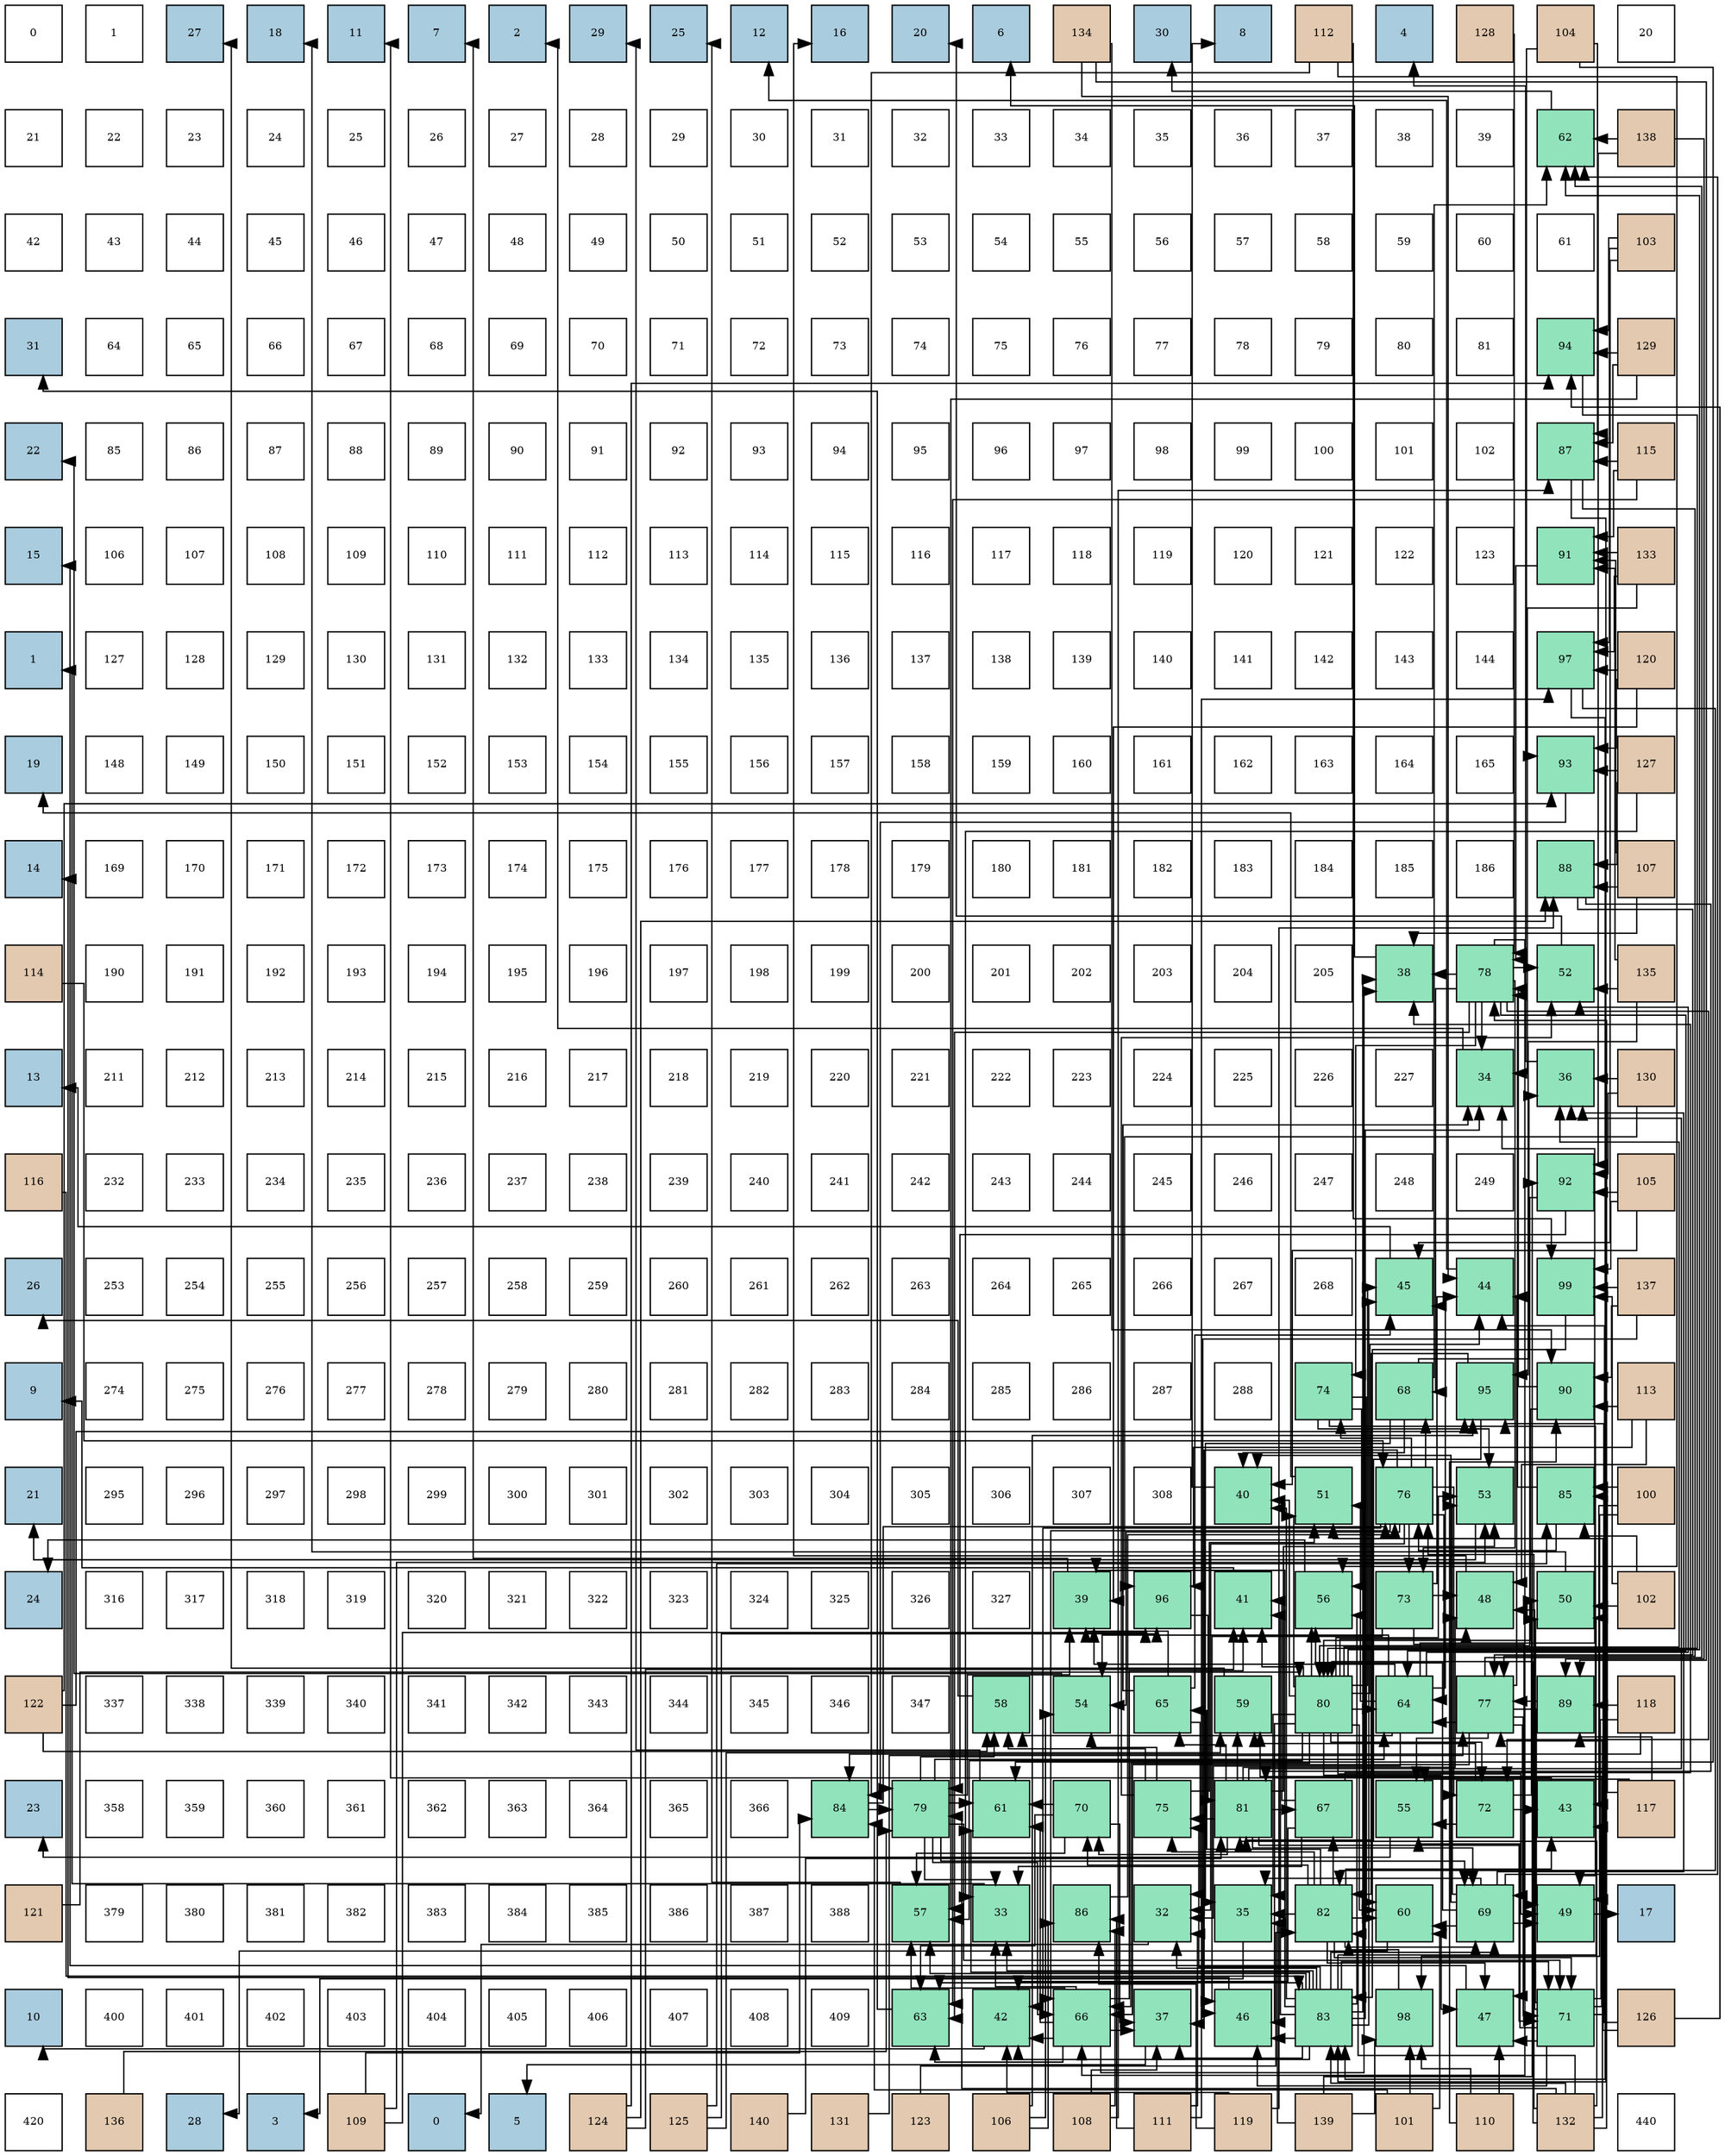 digraph layout{
 rankdir=TB;
 splines=ortho;
 node [style=filled shape=square fixedsize=true width=0.6];
0[label="0", fontsize=8, fillcolor="#ffffff"];
1[label="1", fontsize=8, fillcolor="#ffffff"];
2[label="27", fontsize=8, fillcolor="#a9ccde"];
3[label="18", fontsize=8, fillcolor="#a9ccde"];
4[label="11", fontsize=8, fillcolor="#a9ccde"];
5[label="7", fontsize=8, fillcolor="#a9ccde"];
6[label="2", fontsize=8, fillcolor="#a9ccde"];
7[label="29", fontsize=8, fillcolor="#a9ccde"];
8[label="25", fontsize=8, fillcolor="#a9ccde"];
9[label="12", fontsize=8, fillcolor="#a9ccde"];
10[label="16", fontsize=8, fillcolor="#a9ccde"];
11[label="20", fontsize=8, fillcolor="#a9ccde"];
12[label="6", fontsize=8, fillcolor="#a9ccde"];
13[label="134", fontsize=8, fillcolor="#e3c9af"];
14[label="30", fontsize=8, fillcolor="#a9ccde"];
15[label="8", fontsize=8, fillcolor="#a9ccde"];
16[label="112", fontsize=8, fillcolor="#e3c9af"];
17[label="4", fontsize=8, fillcolor="#a9ccde"];
18[label="128", fontsize=8, fillcolor="#e3c9af"];
19[label="104", fontsize=8, fillcolor="#e3c9af"];
20[label="20", fontsize=8, fillcolor="#ffffff"];
21[label="21", fontsize=8, fillcolor="#ffffff"];
22[label="22", fontsize=8, fillcolor="#ffffff"];
23[label="23", fontsize=8, fillcolor="#ffffff"];
24[label="24", fontsize=8, fillcolor="#ffffff"];
25[label="25", fontsize=8, fillcolor="#ffffff"];
26[label="26", fontsize=8, fillcolor="#ffffff"];
27[label="27", fontsize=8, fillcolor="#ffffff"];
28[label="28", fontsize=8, fillcolor="#ffffff"];
29[label="29", fontsize=8, fillcolor="#ffffff"];
30[label="30", fontsize=8, fillcolor="#ffffff"];
31[label="31", fontsize=8, fillcolor="#ffffff"];
32[label="32", fontsize=8, fillcolor="#ffffff"];
33[label="33", fontsize=8, fillcolor="#ffffff"];
34[label="34", fontsize=8, fillcolor="#ffffff"];
35[label="35", fontsize=8, fillcolor="#ffffff"];
36[label="36", fontsize=8, fillcolor="#ffffff"];
37[label="37", fontsize=8, fillcolor="#ffffff"];
38[label="38", fontsize=8, fillcolor="#ffffff"];
39[label="39", fontsize=8, fillcolor="#ffffff"];
40[label="62", fontsize=8, fillcolor="#91e3bb"];
41[label="138", fontsize=8, fillcolor="#e3c9af"];
42[label="42", fontsize=8, fillcolor="#ffffff"];
43[label="43", fontsize=8, fillcolor="#ffffff"];
44[label="44", fontsize=8, fillcolor="#ffffff"];
45[label="45", fontsize=8, fillcolor="#ffffff"];
46[label="46", fontsize=8, fillcolor="#ffffff"];
47[label="47", fontsize=8, fillcolor="#ffffff"];
48[label="48", fontsize=8, fillcolor="#ffffff"];
49[label="49", fontsize=8, fillcolor="#ffffff"];
50[label="50", fontsize=8, fillcolor="#ffffff"];
51[label="51", fontsize=8, fillcolor="#ffffff"];
52[label="52", fontsize=8, fillcolor="#ffffff"];
53[label="53", fontsize=8, fillcolor="#ffffff"];
54[label="54", fontsize=8, fillcolor="#ffffff"];
55[label="55", fontsize=8, fillcolor="#ffffff"];
56[label="56", fontsize=8, fillcolor="#ffffff"];
57[label="57", fontsize=8, fillcolor="#ffffff"];
58[label="58", fontsize=8, fillcolor="#ffffff"];
59[label="59", fontsize=8, fillcolor="#ffffff"];
60[label="60", fontsize=8, fillcolor="#ffffff"];
61[label="61", fontsize=8, fillcolor="#ffffff"];
62[label="103", fontsize=8, fillcolor="#e3c9af"];
63[label="31", fontsize=8, fillcolor="#a9ccde"];
64[label="64", fontsize=8, fillcolor="#ffffff"];
65[label="65", fontsize=8, fillcolor="#ffffff"];
66[label="66", fontsize=8, fillcolor="#ffffff"];
67[label="67", fontsize=8, fillcolor="#ffffff"];
68[label="68", fontsize=8, fillcolor="#ffffff"];
69[label="69", fontsize=8, fillcolor="#ffffff"];
70[label="70", fontsize=8, fillcolor="#ffffff"];
71[label="71", fontsize=8, fillcolor="#ffffff"];
72[label="72", fontsize=8, fillcolor="#ffffff"];
73[label="73", fontsize=8, fillcolor="#ffffff"];
74[label="74", fontsize=8, fillcolor="#ffffff"];
75[label="75", fontsize=8, fillcolor="#ffffff"];
76[label="76", fontsize=8, fillcolor="#ffffff"];
77[label="77", fontsize=8, fillcolor="#ffffff"];
78[label="78", fontsize=8, fillcolor="#ffffff"];
79[label="79", fontsize=8, fillcolor="#ffffff"];
80[label="80", fontsize=8, fillcolor="#ffffff"];
81[label="81", fontsize=8, fillcolor="#ffffff"];
82[label="94", fontsize=8, fillcolor="#91e3bb"];
83[label="129", fontsize=8, fillcolor="#e3c9af"];
84[label="22", fontsize=8, fillcolor="#a9ccde"];
85[label="85", fontsize=8, fillcolor="#ffffff"];
86[label="86", fontsize=8, fillcolor="#ffffff"];
87[label="87", fontsize=8, fillcolor="#ffffff"];
88[label="88", fontsize=8, fillcolor="#ffffff"];
89[label="89", fontsize=8, fillcolor="#ffffff"];
90[label="90", fontsize=8, fillcolor="#ffffff"];
91[label="91", fontsize=8, fillcolor="#ffffff"];
92[label="92", fontsize=8, fillcolor="#ffffff"];
93[label="93", fontsize=8, fillcolor="#ffffff"];
94[label="94", fontsize=8, fillcolor="#ffffff"];
95[label="95", fontsize=8, fillcolor="#ffffff"];
96[label="96", fontsize=8, fillcolor="#ffffff"];
97[label="97", fontsize=8, fillcolor="#ffffff"];
98[label="98", fontsize=8, fillcolor="#ffffff"];
99[label="99", fontsize=8, fillcolor="#ffffff"];
100[label="100", fontsize=8, fillcolor="#ffffff"];
101[label="101", fontsize=8, fillcolor="#ffffff"];
102[label="102", fontsize=8, fillcolor="#ffffff"];
103[label="87", fontsize=8, fillcolor="#91e3bb"];
104[label="115", fontsize=8, fillcolor="#e3c9af"];
105[label="15", fontsize=8, fillcolor="#a9ccde"];
106[label="106", fontsize=8, fillcolor="#ffffff"];
107[label="107", fontsize=8, fillcolor="#ffffff"];
108[label="108", fontsize=8, fillcolor="#ffffff"];
109[label="109", fontsize=8, fillcolor="#ffffff"];
110[label="110", fontsize=8, fillcolor="#ffffff"];
111[label="111", fontsize=8, fillcolor="#ffffff"];
112[label="112", fontsize=8, fillcolor="#ffffff"];
113[label="113", fontsize=8, fillcolor="#ffffff"];
114[label="114", fontsize=8, fillcolor="#ffffff"];
115[label="115", fontsize=8, fillcolor="#ffffff"];
116[label="116", fontsize=8, fillcolor="#ffffff"];
117[label="117", fontsize=8, fillcolor="#ffffff"];
118[label="118", fontsize=8, fillcolor="#ffffff"];
119[label="119", fontsize=8, fillcolor="#ffffff"];
120[label="120", fontsize=8, fillcolor="#ffffff"];
121[label="121", fontsize=8, fillcolor="#ffffff"];
122[label="122", fontsize=8, fillcolor="#ffffff"];
123[label="123", fontsize=8, fillcolor="#ffffff"];
124[label="91", fontsize=8, fillcolor="#91e3bb"];
125[label="133", fontsize=8, fillcolor="#e3c9af"];
126[label="1", fontsize=8, fillcolor="#a9ccde"];
127[label="127", fontsize=8, fillcolor="#ffffff"];
128[label="128", fontsize=8, fillcolor="#ffffff"];
129[label="129", fontsize=8, fillcolor="#ffffff"];
130[label="130", fontsize=8, fillcolor="#ffffff"];
131[label="131", fontsize=8, fillcolor="#ffffff"];
132[label="132", fontsize=8, fillcolor="#ffffff"];
133[label="133", fontsize=8, fillcolor="#ffffff"];
134[label="134", fontsize=8, fillcolor="#ffffff"];
135[label="135", fontsize=8, fillcolor="#ffffff"];
136[label="136", fontsize=8, fillcolor="#ffffff"];
137[label="137", fontsize=8, fillcolor="#ffffff"];
138[label="138", fontsize=8, fillcolor="#ffffff"];
139[label="139", fontsize=8, fillcolor="#ffffff"];
140[label="140", fontsize=8, fillcolor="#ffffff"];
141[label="141", fontsize=8, fillcolor="#ffffff"];
142[label="142", fontsize=8, fillcolor="#ffffff"];
143[label="143", fontsize=8, fillcolor="#ffffff"];
144[label="144", fontsize=8, fillcolor="#ffffff"];
145[label="97", fontsize=8, fillcolor="#91e3bb"];
146[label="120", fontsize=8, fillcolor="#e3c9af"];
147[label="19", fontsize=8, fillcolor="#a9ccde"];
148[label="148", fontsize=8, fillcolor="#ffffff"];
149[label="149", fontsize=8, fillcolor="#ffffff"];
150[label="150", fontsize=8, fillcolor="#ffffff"];
151[label="151", fontsize=8, fillcolor="#ffffff"];
152[label="152", fontsize=8, fillcolor="#ffffff"];
153[label="153", fontsize=8, fillcolor="#ffffff"];
154[label="154", fontsize=8, fillcolor="#ffffff"];
155[label="155", fontsize=8, fillcolor="#ffffff"];
156[label="156", fontsize=8, fillcolor="#ffffff"];
157[label="157", fontsize=8, fillcolor="#ffffff"];
158[label="158", fontsize=8, fillcolor="#ffffff"];
159[label="159", fontsize=8, fillcolor="#ffffff"];
160[label="160", fontsize=8, fillcolor="#ffffff"];
161[label="161", fontsize=8, fillcolor="#ffffff"];
162[label="162", fontsize=8, fillcolor="#ffffff"];
163[label="163", fontsize=8, fillcolor="#ffffff"];
164[label="164", fontsize=8, fillcolor="#ffffff"];
165[label="165", fontsize=8, fillcolor="#ffffff"];
166[label="93", fontsize=8, fillcolor="#91e3bb"];
167[label="127", fontsize=8, fillcolor="#e3c9af"];
168[label="14", fontsize=8, fillcolor="#a9ccde"];
169[label="169", fontsize=8, fillcolor="#ffffff"];
170[label="170", fontsize=8, fillcolor="#ffffff"];
171[label="171", fontsize=8, fillcolor="#ffffff"];
172[label="172", fontsize=8, fillcolor="#ffffff"];
173[label="173", fontsize=8, fillcolor="#ffffff"];
174[label="174", fontsize=8, fillcolor="#ffffff"];
175[label="175", fontsize=8, fillcolor="#ffffff"];
176[label="176", fontsize=8, fillcolor="#ffffff"];
177[label="177", fontsize=8, fillcolor="#ffffff"];
178[label="178", fontsize=8, fillcolor="#ffffff"];
179[label="179", fontsize=8, fillcolor="#ffffff"];
180[label="180", fontsize=8, fillcolor="#ffffff"];
181[label="181", fontsize=8, fillcolor="#ffffff"];
182[label="182", fontsize=8, fillcolor="#ffffff"];
183[label="183", fontsize=8, fillcolor="#ffffff"];
184[label="184", fontsize=8, fillcolor="#ffffff"];
185[label="185", fontsize=8, fillcolor="#ffffff"];
186[label="186", fontsize=8, fillcolor="#ffffff"];
187[label="88", fontsize=8, fillcolor="#91e3bb"];
188[label="107", fontsize=8, fillcolor="#e3c9af"];
189[label="114", fontsize=8, fillcolor="#e3c9af"];
190[label="190", fontsize=8, fillcolor="#ffffff"];
191[label="191", fontsize=8, fillcolor="#ffffff"];
192[label="192", fontsize=8, fillcolor="#ffffff"];
193[label="193", fontsize=8, fillcolor="#ffffff"];
194[label="194", fontsize=8, fillcolor="#ffffff"];
195[label="195", fontsize=8, fillcolor="#ffffff"];
196[label="196", fontsize=8, fillcolor="#ffffff"];
197[label="197", fontsize=8, fillcolor="#ffffff"];
198[label="198", fontsize=8, fillcolor="#ffffff"];
199[label="199", fontsize=8, fillcolor="#ffffff"];
200[label="200", fontsize=8, fillcolor="#ffffff"];
201[label="201", fontsize=8, fillcolor="#ffffff"];
202[label="202", fontsize=8, fillcolor="#ffffff"];
203[label="203", fontsize=8, fillcolor="#ffffff"];
204[label="204", fontsize=8, fillcolor="#ffffff"];
205[label="205", fontsize=8, fillcolor="#ffffff"];
206[label="38", fontsize=8, fillcolor="#91e3bb"];
207[label="78", fontsize=8, fillcolor="#91e3bb"];
208[label="52", fontsize=8, fillcolor="#91e3bb"];
209[label="135", fontsize=8, fillcolor="#e3c9af"];
210[label="13", fontsize=8, fillcolor="#a9ccde"];
211[label="211", fontsize=8, fillcolor="#ffffff"];
212[label="212", fontsize=8, fillcolor="#ffffff"];
213[label="213", fontsize=8, fillcolor="#ffffff"];
214[label="214", fontsize=8, fillcolor="#ffffff"];
215[label="215", fontsize=8, fillcolor="#ffffff"];
216[label="216", fontsize=8, fillcolor="#ffffff"];
217[label="217", fontsize=8, fillcolor="#ffffff"];
218[label="218", fontsize=8, fillcolor="#ffffff"];
219[label="219", fontsize=8, fillcolor="#ffffff"];
220[label="220", fontsize=8, fillcolor="#ffffff"];
221[label="221", fontsize=8, fillcolor="#ffffff"];
222[label="222", fontsize=8, fillcolor="#ffffff"];
223[label="223", fontsize=8, fillcolor="#ffffff"];
224[label="224", fontsize=8, fillcolor="#ffffff"];
225[label="225", fontsize=8, fillcolor="#ffffff"];
226[label="226", fontsize=8, fillcolor="#ffffff"];
227[label="227", fontsize=8, fillcolor="#ffffff"];
228[label="34", fontsize=8, fillcolor="#91e3bb"];
229[label="36", fontsize=8, fillcolor="#91e3bb"];
230[label="130", fontsize=8, fillcolor="#e3c9af"];
231[label="116", fontsize=8, fillcolor="#e3c9af"];
232[label="232", fontsize=8, fillcolor="#ffffff"];
233[label="233", fontsize=8, fillcolor="#ffffff"];
234[label="234", fontsize=8, fillcolor="#ffffff"];
235[label="235", fontsize=8, fillcolor="#ffffff"];
236[label="236", fontsize=8, fillcolor="#ffffff"];
237[label="237", fontsize=8, fillcolor="#ffffff"];
238[label="238", fontsize=8, fillcolor="#ffffff"];
239[label="239", fontsize=8, fillcolor="#ffffff"];
240[label="240", fontsize=8, fillcolor="#ffffff"];
241[label="241", fontsize=8, fillcolor="#ffffff"];
242[label="242", fontsize=8, fillcolor="#ffffff"];
243[label="243", fontsize=8, fillcolor="#ffffff"];
244[label="244", fontsize=8, fillcolor="#ffffff"];
245[label="245", fontsize=8, fillcolor="#ffffff"];
246[label="246", fontsize=8, fillcolor="#ffffff"];
247[label="247", fontsize=8, fillcolor="#ffffff"];
248[label="248", fontsize=8, fillcolor="#ffffff"];
249[label="249", fontsize=8, fillcolor="#ffffff"];
250[label="92", fontsize=8, fillcolor="#91e3bb"];
251[label="105", fontsize=8, fillcolor="#e3c9af"];
252[label="26", fontsize=8, fillcolor="#a9ccde"];
253[label="253", fontsize=8, fillcolor="#ffffff"];
254[label="254", fontsize=8, fillcolor="#ffffff"];
255[label="255", fontsize=8, fillcolor="#ffffff"];
256[label="256", fontsize=8, fillcolor="#ffffff"];
257[label="257", fontsize=8, fillcolor="#ffffff"];
258[label="258", fontsize=8, fillcolor="#ffffff"];
259[label="259", fontsize=8, fillcolor="#ffffff"];
260[label="260", fontsize=8, fillcolor="#ffffff"];
261[label="261", fontsize=8, fillcolor="#ffffff"];
262[label="262", fontsize=8, fillcolor="#ffffff"];
263[label="263", fontsize=8, fillcolor="#ffffff"];
264[label="264", fontsize=8, fillcolor="#ffffff"];
265[label="265", fontsize=8, fillcolor="#ffffff"];
266[label="266", fontsize=8, fillcolor="#ffffff"];
267[label="267", fontsize=8, fillcolor="#ffffff"];
268[label="268", fontsize=8, fillcolor="#ffffff"];
269[label="45", fontsize=8, fillcolor="#91e3bb"];
270[label="44", fontsize=8, fillcolor="#91e3bb"];
271[label="99", fontsize=8, fillcolor="#91e3bb"];
272[label="137", fontsize=8, fillcolor="#e3c9af"];
273[label="9", fontsize=8, fillcolor="#a9ccde"];
274[label="274", fontsize=8, fillcolor="#ffffff"];
275[label="275", fontsize=8, fillcolor="#ffffff"];
276[label="276", fontsize=8, fillcolor="#ffffff"];
277[label="277", fontsize=8, fillcolor="#ffffff"];
278[label="278", fontsize=8, fillcolor="#ffffff"];
279[label="279", fontsize=8, fillcolor="#ffffff"];
280[label="280", fontsize=8, fillcolor="#ffffff"];
281[label="281", fontsize=8, fillcolor="#ffffff"];
282[label="282", fontsize=8, fillcolor="#ffffff"];
283[label="283", fontsize=8, fillcolor="#ffffff"];
284[label="284", fontsize=8, fillcolor="#ffffff"];
285[label="285", fontsize=8, fillcolor="#ffffff"];
286[label="286", fontsize=8, fillcolor="#ffffff"];
287[label="287", fontsize=8, fillcolor="#ffffff"];
288[label="288", fontsize=8, fillcolor="#ffffff"];
289[label="74", fontsize=8, fillcolor="#91e3bb"];
290[label="68", fontsize=8, fillcolor="#91e3bb"];
291[label="95", fontsize=8, fillcolor="#91e3bb"];
292[label="90", fontsize=8, fillcolor="#91e3bb"];
293[label="113", fontsize=8, fillcolor="#e3c9af"];
294[label="21", fontsize=8, fillcolor="#a9ccde"];
295[label="295", fontsize=8, fillcolor="#ffffff"];
296[label="296", fontsize=8, fillcolor="#ffffff"];
297[label="297", fontsize=8, fillcolor="#ffffff"];
298[label="298", fontsize=8, fillcolor="#ffffff"];
299[label="299", fontsize=8, fillcolor="#ffffff"];
300[label="300", fontsize=8, fillcolor="#ffffff"];
301[label="301", fontsize=8, fillcolor="#ffffff"];
302[label="302", fontsize=8, fillcolor="#ffffff"];
303[label="303", fontsize=8, fillcolor="#ffffff"];
304[label="304", fontsize=8, fillcolor="#ffffff"];
305[label="305", fontsize=8, fillcolor="#ffffff"];
306[label="306", fontsize=8, fillcolor="#ffffff"];
307[label="307", fontsize=8, fillcolor="#ffffff"];
308[label="308", fontsize=8, fillcolor="#ffffff"];
309[label="40", fontsize=8, fillcolor="#91e3bb"];
310[label="51", fontsize=8, fillcolor="#91e3bb"];
311[label="76", fontsize=8, fillcolor="#91e3bb"];
312[label="53", fontsize=8, fillcolor="#91e3bb"];
313[label="85", fontsize=8, fillcolor="#91e3bb"];
314[label="100", fontsize=8, fillcolor="#e3c9af"];
315[label="24", fontsize=8, fillcolor="#a9ccde"];
316[label="316", fontsize=8, fillcolor="#ffffff"];
317[label="317", fontsize=8, fillcolor="#ffffff"];
318[label="318", fontsize=8, fillcolor="#ffffff"];
319[label="319", fontsize=8, fillcolor="#ffffff"];
320[label="320", fontsize=8, fillcolor="#ffffff"];
321[label="321", fontsize=8, fillcolor="#ffffff"];
322[label="322", fontsize=8, fillcolor="#ffffff"];
323[label="323", fontsize=8, fillcolor="#ffffff"];
324[label="324", fontsize=8, fillcolor="#ffffff"];
325[label="325", fontsize=8, fillcolor="#ffffff"];
326[label="326", fontsize=8, fillcolor="#ffffff"];
327[label="327", fontsize=8, fillcolor="#ffffff"];
328[label="39", fontsize=8, fillcolor="#91e3bb"];
329[label="96", fontsize=8, fillcolor="#91e3bb"];
330[label="41", fontsize=8, fillcolor="#91e3bb"];
331[label="56", fontsize=8, fillcolor="#91e3bb"];
332[label="73", fontsize=8, fillcolor="#91e3bb"];
333[label="48", fontsize=8, fillcolor="#91e3bb"];
334[label="50", fontsize=8, fillcolor="#91e3bb"];
335[label="102", fontsize=8, fillcolor="#e3c9af"];
336[label="122", fontsize=8, fillcolor="#e3c9af"];
337[label="337", fontsize=8, fillcolor="#ffffff"];
338[label="338", fontsize=8, fillcolor="#ffffff"];
339[label="339", fontsize=8, fillcolor="#ffffff"];
340[label="340", fontsize=8, fillcolor="#ffffff"];
341[label="341", fontsize=8, fillcolor="#ffffff"];
342[label="342", fontsize=8, fillcolor="#ffffff"];
343[label="343", fontsize=8, fillcolor="#ffffff"];
344[label="344", fontsize=8, fillcolor="#ffffff"];
345[label="345", fontsize=8, fillcolor="#ffffff"];
346[label="346", fontsize=8, fillcolor="#ffffff"];
347[label="347", fontsize=8, fillcolor="#ffffff"];
348[label="58", fontsize=8, fillcolor="#91e3bb"];
349[label="54", fontsize=8, fillcolor="#91e3bb"];
350[label="65", fontsize=8, fillcolor="#91e3bb"];
351[label="59", fontsize=8, fillcolor="#91e3bb"];
352[label="80", fontsize=8, fillcolor="#91e3bb"];
353[label="64", fontsize=8, fillcolor="#91e3bb"];
354[label="77", fontsize=8, fillcolor="#91e3bb"];
355[label="89", fontsize=8, fillcolor="#91e3bb"];
356[label="118", fontsize=8, fillcolor="#e3c9af"];
357[label="23", fontsize=8, fillcolor="#a9ccde"];
358[label="358", fontsize=8, fillcolor="#ffffff"];
359[label="359", fontsize=8, fillcolor="#ffffff"];
360[label="360", fontsize=8, fillcolor="#ffffff"];
361[label="361", fontsize=8, fillcolor="#ffffff"];
362[label="362", fontsize=8, fillcolor="#ffffff"];
363[label="363", fontsize=8, fillcolor="#ffffff"];
364[label="364", fontsize=8, fillcolor="#ffffff"];
365[label="365", fontsize=8, fillcolor="#ffffff"];
366[label="366", fontsize=8, fillcolor="#ffffff"];
367[label="84", fontsize=8, fillcolor="#91e3bb"];
368[label="79", fontsize=8, fillcolor="#91e3bb"];
369[label="61", fontsize=8, fillcolor="#91e3bb"];
370[label="70", fontsize=8, fillcolor="#91e3bb"];
371[label="75", fontsize=8, fillcolor="#91e3bb"];
372[label="81", fontsize=8, fillcolor="#91e3bb"];
373[label="67", fontsize=8, fillcolor="#91e3bb"];
374[label="55", fontsize=8, fillcolor="#91e3bb"];
375[label="72", fontsize=8, fillcolor="#91e3bb"];
376[label="43", fontsize=8, fillcolor="#91e3bb"];
377[label="117", fontsize=8, fillcolor="#e3c9af"];
378[label="121", fontsize=8, fillcolor="#e3c9af"];
379[label="379", fontsize=8, fillcolor="#ffffff"];
380[label="380", fontsize=8, fillcolor="#ffffff"];
381[label="381", fontsize=8, fillcolor="#ffffff"];
382[label="382", fontsize=8, fillcolor="#ffffff"];
383[label="383", fontsize=8, fillcolor="#ffffff"];
384[label="384", fontsize=8, fillcolor="#ffffff"];
385[label="385", fontsize=8, fillcolor="#ffffff"];
386[label="386", fontsize=8, fillcolor="#ffffff"];
387[label="387", fontsize=8, fillcolor="#ffffff"];
388[label="388", fontsize=8, fillcolor="#ffffff"];
389[label="57", fontsize=8, fillcolor="#91e3bb"];
390[label="33", fontsize=8, fillcolor="#91e3bb"];
391[label="86", fontsize=8, fillcolor="#91e3bb"];
392[label="32", fontsize=8, fillcolor="#91e3bb"];
393[label="35", fontsize=8, fillcolor="#91e3bb"];
394[label="82", fontsize=8, fillcolor="#91e3bb"];
395[label="60", fontsize=8, fillcolor="#91e3bb"];
396[label="69", fontsize=8, fillcolor="#91e3bb"];
397[label="49", fontsize=8, fillcolor="#91e3bb"];
398[label="17", fontsize=8, fillcolor="#a9ccde"];
399[label="10", fontsize=8, fillcolor="#a9ccde"];
400[label="400", fontsize=8, fillcolor="#ffffff"];
401[label="401", fontsize=8, fillcolor="#ffffff"];
402[label="402", fontsize=8, fillcolor="#ffffff"];
403[label="403", fontsize=8, fillcolor="#ffffff"];
404[label="404", fontsize=8, fillcolor="#ffffff"];
405[label="405", fontsize=8, fillcolor="#ffffff"];
406[label="406", fontsize=8, fillcolor="#ffffff"];
407[label="407", fontsize=8, fillcolor="#ffffff"];
408[label="408", fontsize=8, fillcolor="#ffffff"];
409[label="409", fontsize=8, fillcolor="#ffffff"];
410[label="63", fontsize=8, fillcolor="#91e3bb"];
411[label="42", fontsize=8, fillcolor="#91e3bb"];
412[label="66", fontsize=8, fillcolor="#91e3bb"];
413[label="37", fontsize=8, fillcolor="#91e3bb"];
414[label="46", fontsize=8, fillcolor="#91e3bb"];
415[label="83", fontsize=8, fillcolor="#91e3bb"];
416[label="98", fontsize=8, fillcolor="#91e3bb"];
417[label="47", fontsize=8, fillcolor="#91e3bb"];
418[label="71", fontsize=8, fillcolor="#91e3bb"];
419[label="126", fontsize=8, fillcolor="#e3c9af"];
420[label="420", fontsize=8, fillcolor="#ffffff"];
421[label="136", fontsize=8, fillcolor="#e3c9af"];
422[label="28", fontsize=8, fillcolor="#a9ccde"];
423[label="3", fontsize=8, fillcolor="#a9ccde"];
424[label="109", fontsize=8, fillcolor="#e3c9af"];
425[label="0", fontsize=8, fillcolor="#a9ccde"];
426[label="5", fontsize=8, fillcolor="#a9ccde"];
427[label="124", fontsize=8, fillcolor="#e3c9af"];
428[label="125", fontsize=8, fillcolor="#e3c9af"];
429[label="140", fontsize=8, fillcolor="#e3c9af"];
430[label="131", fontsize=8, fillcolor="#e3c9af"];
431[label="123", fontsize=8, fillcolor="#e3c9af"];
432[label="106", fontsize=8, fillcolor="#e3c9af"];
433[label="108", fontsize=8, fillcolor="#e3c9af"];
434[label="111", fontsize=8, fillcolor="#e3c9af"];
435[label="119", fontsize=8, fillcolor="#e3c9af"];
436[label="139", fontsize=8, fillcolor="#e3c9af"];
437[label="101", fontsize=8, fillcolor="#e3c9af"];
438[label="110", fontsize=8, fillcolor="#e3c9af"];
439[label="132", fontsize=8, fillcolor="#e3c9af"];
440[label="440", fontsize=8, fillcolor="#ffffff"];
edge [constraint=false, style=vis];392 -> 425;
390 -> 126;
228 -> 6;
393 -> 423;
229 -> 17;
413 -> 426;
206 -> 12;
328 -> 5;
309 -> 15;
330 -> 273;
411 -> 399;
376 -> 4;
270 -> 9;
269 -> 210;
414 -> 168;
417 -> 105;
333 -> 10;
397 -> 398;
334 -> 3;
310 -> 147;
208 -> 11;
312 -> 294;
349 -> 84;
374 -> 357;
331 -> 315;
389 -> 8;
348 -> 252;
351 -> 2;
395 -> 422;
369 -> 7;
40 -> 14;
410 -> 63;
353 -> 392;
353 -> 228;
353 -> 328;
353 -> 269;
353 -> 310;
353 -> 208;
353 -> 349;
353 -> 348;
350 -> 392;
350 -> 228;
350 -> 328;
350 -> 269;
412 -> 390;
412 -> 413;
412 -> 206;
412 -> 330;
412 -> 411;
412 -> 389;
412 -> 369;
412 -> 410;
373 -> 390;
373 -> 206;
373 -> 330;
373 -> 411;
290 -> 393;
290 -> 229;
290 -> 309;
290 -> 40;
396 -> 393;
396 -> 229;
396 -> 309;
396 -> 397;
396 -> 312;
396 -> 331;
396 -> 395;
396 -> 40;
370 -> 413;
370 -> 389;
370 -> 369;
370 -> 410;
418 -> 376;
418 -> 270;
418 -> 414;
418 -> 417;
418 -> 333;
418 -> 334;
418 -> 374;
418 -> 351;
375 -> 376;
375 -> 334;
375 -> 374;
375 -> 351;
332 -> 270;
332 -> 414;
332 -> 417;
332 -> 333;
289 -> 397;
289 -> 312;
289 -> 331;
289 -> 395;
371 -> 310;
371 -> 208;
371 -> 349;
371 -> 348;
311 -> 392;
311 -> 413;
311 -> 411;
311 -> 349;
311 -> 353;
311 -> 412;
311 -> 290;
311 -> 375;
311 -> 332;
311 -> 289;
354 -> 270;
354 -> 397;
354 -> 374;
354 -> 40;
354 -> 353;
354 -> 412;
354 -> 396;
354 -> 418;
207 -> 228;
207 -> 206;
207 -> 208;
207 -> 410;
207 -> 353;
207 -> 412;
207 -> 290;
207 -> 375;
207 -> 332;
207 -> 289;
368 -> 390;
368 -> 328;
368 -> 348;
368 -> 369;
368 -> 353;
368 -> 412;
368 -> 396;
368 -> 418;
352 -> 393;
352 -> 229;
352 -> 309;
352 -> 330;
352 -> 270;
352 -> 269;
352 -> 414;
352 -> 417;
352 -> 333;
352 -> 397;
352 -> 310;
352 -> 312;
352 -> 331;
352 -> 389;
352 -> 395;
352 -> 40;
352 -> 353;
352 -> 412;
352 -> 375;
372 -> 229;
372 -> 333;
372 -> 312;
372 -> 351;
372 -> 350;
372 -> 373;
372 -> 396;
372 -> 370;
372 -> 418;
372 -> 371;
394 -> 393;
394 -> 376;
394 -> 417;
394 -> 395;
394 -> 350;
394 -> 373;
394 -> 396;
394 -> 370;
394 -> 418;
394 -> 371;
415 -> 392;
415 -> 390;
415 -> 228;
415 -> 413;
415 -> 206;
415 -> 328;
415 -> 309;
415 -> 330;
415 -> 411;
415 -> 269;
415 -> 414;
415 -> 334;
415 -> 331;
415 -> 389;
415 -> 369;
415 -> 410;
415 -> 396;
415 -> 418;
415 -> 371;
367 -> 311;
367 -> 368;
313 -> 311;
313 -> 207;
391 -> 311;
103 -> 354;
103 -> 415;
187 -> 354;
187 -> 372;
355 -> 354;
292 -> 207;
292 -> 352;
124 -> 207;
250 -> 368;
250 -> 352;
166 -> 368;
82 -> 352;
291 -> 372;
291 -> 394;
329 -> 372;
145 -> 394;
145 -> 415;
416 -> 394;
271 -> 415;
314 -> 376;
314 -> 313;
314 -> 416;
437 -> 395;
437 -> 367;
437 -> 416;
335 -> 334;
335 -> 313;
335 -> 271;
62 -> 269;
62 -> 82;
62 -> 145;
19 -> 369;
19 -> 103;
19 -> 166;
251 -> 309;
251 -> 250;
251 -> 271;
432 -> 349;
432 -> 391;
432 -> 291;
188 -> 206;
188 -> 187;
188 -> 124;
433 -> 413;
433 -> 391;
433 -> 103;
424 -> 312;
424 -> 367;
424 -> 329;
438 -> 417;
438 -> 292;
438 -> 416;
434 -> 392;
434 -> 391;
434 -> 145;
16 -> 331;
16 -> 367;
16 -> 271;
293 -> 333;
293 -> 292;
293 -> 329;
189 -> 311;
104 -> 410;
104 -> 103;
104 -> 124;
231 -> 415;
377 -> 374;
377 -> 313;
377 -> 355;
356 -> 397;
356 -> 367;
356 -> 355;
435 -> 411;
435 -> 391;
435 -> 187;
146 -> 328;
146 -> 166;
146 -> 145;
378 -> 352;
336 -> 348;
336 -> 166;
336 -> 291;
431 -> 394;
427 -> 330;
427 -> 187;
427 -> 82;
428 -> 351;
428 -> 313;
428 -> 329;
419 -> 310;
419 -> 82;
419 -> 291;
167 -> 390;
167 -> 187;
167 -> 166;
18 -> 207;
83 -> 389;
83 -> 103;
83 -> 82;
230 -> 229;
230 -> 250;
230 -> 329;
430 -> 354;
439 -> 311;
439 -> 354;
439 -> 207;
439 -> 368;
439 -> 352;
439 -> 372;
439 -> 394;
439 -> 415;
125 -> 228;
125 -> 124;
125 -> 145;
13 -> 270;
13 -> 355;
13 -> 292;
209 -> 208;
209 -> 124;
209 -> 291;
421 -> 368;
272 -> 414;
272 -> 292;
272 -> 271;
41 -> 40;
41 -> 355;
41 -> 250;
436 -> 393;
436 -> 250;
436 -> 416;
429 -> 372;
edge [constraint=true, style=invis];
0 -> 21 -> 42 -> 63 -> 84 -> 105 -> 126 -> 147 -> 168 -> 189 -> 210 -> 231 -> 252 -> 273 -> 294 -> 315 -> 336 -> 357 -> 378 -> 399 -> 420;
1 -> 22 -> 43 -> 64 -> 85 -> 106 -> 127 -> 148 -> 169 -> 190 -> 211 -> 232 -> 253 -> 274 -> 295 -> 316 -> 337 -> 358 -> 379 -> 400 -> 421;
2 -> 23 -> 44 -> 65 -> 86 -> 107 -> 128 -> 149 -> 170 -> 191 -> 212 -> 233 -> 254 -> 275 -> 296 -> 317 -> 338 -> 359 -> 380 -> 401 -> 422;
3 -> 24 -> 45 -> 66 -> 87 -> 108 -> 129 -> 150 -> 171 -> 192 -> 213 -> 234 -> 255 -> 276 -> 297 -> 318 -> 339 -> 360 -> 381 -> 402 -> 423;
4 -> 25 -> 46 -> 67 -> 88 -> 109 -> 130 -> 151 -> 172 -> 193 -> 214 -> 235 -> 256 -> 277 -> 298 -> 319 -> 340 -> 361 -> 382 -> 403 -> 424;
5 -> 26 -> 47 -> 68 -> 89 -> 110 -> 131 -> 152 -> 173 -> 194 -> 215 -> 236 -> 257 -> 278 -> 299 -> 320 -> 341 -> 362 -> 383 -> 404 -> 425;
6 -> 27 -> 48 -> 69 -> 90 -> 111 -> 132 -> 153 -> 174 -> 195 -> 216 -> 237 -> 258 -> 279 -> 300 -> 321 -> 342 -> 363 -> 384 -> 405 -> 426;
7 -> 28 -> 49 -> 70 -> 91 -> 112 -> 133 -> 154 -> 175 -> 196 -> 217 -> 238 -> 259 -> 280 -> 301 -> 322 -> 343 -> 364 -> 385 -> 406 -> 427;
8 -> 29 -> 50 -> 71 -> 92 -> 113 -> 134 -> 155 -> 176 -> 197 -> 218 -> 239 -> 260 -> 281 -> 302 -> 323 -> 344 -> 365 -> 386 -> 407 -> 428;
9 -> 30 -> 51 -> 72 -> 93 -> 114 -> 135 -> 156 -> 177 -> 198 -> 219 -> 240 -> 261 -> 282 -> 303 -> 324 -> 345 -> 366 -> 387 -> 408 -> 429;
10 -> 31 -> 52 -> 73 -> 94 -> 115 -> 136 -> 157 -> 178 -> 199 -> 220 -> 241 -> 262 -> 283 -> 304 -> 325 -> 346 -> 367 -> 388 -> 409 -> 430;
11 -> 32 -> 53 -> 74 -> 95 -> 116 -> 137 -> 158 -> 179 -> 200 -> 221 -> 242 -> 263 -> 284 -> 305 -> 326 -> 347 -> 368 -> 389 -> 410 -> 431;
12 -> 33 -> 54 -> 75 -> 96 -> 117 -> 138 -> 159 -> 180 -> 201 -> 222 -> 243 -> 264 -> 285 -> 306 -> 327 -> 348 -> 369 -> 390 -> 411 -> 432;
13 -> 34 -> 55 -> 76 -> 97 -> 118 -> 139 -> 160 -> 181 -> 202 -> 223 -> 244 -> 265 -> 286 -> 307 -> 328 -> 349 -> 370 -> 391 -> 412 -> 433;
14 -> 35 -> 56 -> 77 -> 98 -> 119 -> 140 -> 161 -> 182 -> 203 -> 224 -> 245 -> 266 -> 287 -> 308 -> 329 -> 350 -> 371 -> 392 -> 413 -> 434;
15 -> 36 -> 57 -> 78 -> 99 -> 120 -> 141 -> 162 -> 183 -> 204 -> 225 -> 246 -> 267 -> 288 -> 309 -> 330 -> 351 -> 372 -> 393 -> 414 -> 435;
16 -> 37 -> 58 -> 79 -> 100 -> 121 -> 142 -> 163 -> 184 -> 205 -> 226 -> 247 -> 268 -> 289 -> 310 -> 331 -> 352 -> 373 -> 394 -> 415 -> 436;
17 -> 38 -> 59 -> 80 -> 101 -> 122 -> 143 -> 164 -> 185 -> 206 -> 227 -> 248 -> 269 -> 290 -> 311 -> 332 -> 353 -> 374 -> 395 -> 416 -> 437;
18 -> 39 -> 60 -> 81 -> 102 -> 123 -> 144 -> 165 -> 186 -> 207 -> 228 -> 249 -> 270 -> 291 -> 312 -> 333 -> 354 -> 375 -> 396 -> 417 -> 438;
19 -> 40 -> 61 -> 82 -> 103 -> 124 -> 145 -> 166 -> 187 -> 208 -> 229 -> 250 -> 271 -> 292 -> 313 -> 334 -> 355 -> 376 -> 397 -> 418 -> 439;
20 -> 41 -> 62 -> 83 -> 104 -> 125 -> 146 -> 167 -> 188 -> 209 -> 230 -> 251 -> 272 -> 293 -> 314 -> 335 -> 356 -> 377 -> 398 -> 419 -> 440;
rank = same {0 -> 1 -> 2 -> 3 -> 4 -> 5 -> 6 -> 7 -> 8 -> 9 -> 10 -> 11 -> 12 -> 13 -> 14 -> 15 -> 16 -> 17 -> 18 -> 19 -> 20};
rank = same {21 -> 22 -> 23 -> 24 -> 25 -> 26 -> 27 -> 28 -> 29 -> 30 -> 31 -> 32 -> 33 -> 34 -> 35 -> 36 -> 37 -> 38 -> 39 -> 40 -> 41};
rank = same {42 -> 43 -> 44 -> 45 -> 46 -> 47 -> 48 -> 49 -> 50 -> 51 -> 52 -> 53 -> 54 -> 55 -> 56 -> 57 -> 58 -> 59 -> 60 -> 61 -> 62};
rank = same {63 -> 64 -> 65 -> 66 -> 67 -> 68 -> 69 -> 70 -> 71 -> 72 -> 73 -> 74 -> 75 -> 76 -> 77 -> 78 -> 79 -> 80 -> 81 -> 82 -> 83};
rank = same {84 -> 85 -> 86 -> 87 -> 88 -> 89 -> 90 -> 91 -> 92 -> 93 -> 94 -> 95 -> 96 -> 97 -> 98 -> 99 -> 100 -> 101 -> 102 -> 103 -> 104};
rank = same {105 -> 106 -> 107 -> 108 -> 109 -> 110 -> 111 -> 112 -> 113 -> 114 -> 115 -> 116 -> 117 -> 118 -> 119 -> 120 -> 121 -> 122 -> 123 -> 124 -> 125};
rank = same {126 -> 127 -> 128 -> 129 -> 130 -> 131 -> 132 -> 133 -> 134 -> 135 -> 136 -> 137 -> 138 -> 139 -> 140 -> 141 -> 142 -> 143 -> 144 -> 145 -> 146};
rank = same {147 -> 148 -> 149 -> 150 -> 151 -> 152 -> 153 -> 154 -> 155 -> 156 -> 157 -> 158 -> 159 -> 160 -> 161 -> 162 -> 163 -> 164 -> 165 -> 166 -> 167};
rank = same {168 -> 169 -> 170 -> 171 -> 172 -> 173 -> 174 -> 175 -> 176 -> 177 -> 178 -> 179 -> 180 -> 181 -> 182 -> 183 -> 184 -> 185 -> 186 -> 187 -> 188};
rank = same {189 -> 190 -> 191 -> 192 -> 193 -> 194 -> 195 -> 196 -> 197 -> 198 -> 199 -> 200 -> 201 -> 202 -> 203 -> 204 -> 205 -> 206 -> 207 -> 208 -> 209};
rank = same {210 -> 211 -> 212 -> 213 -> 214 -> 215 -> 216 -> 217 -> 218 -> 219 -> 220 -> 221 -> 222 -> 223 -> 224 -> 225 -> 226 -> 227 -> 228 -> 229 -> 230};
rank = same {231 -> 232 -> 233 -> 234 -> 235 -> 236 -> 237 -> 238 -> 239 -> 240 -> 241 -> 242 -> 243 -> 244 -> 245 -> 246 -> 247 -> 248 -> 249 -> 250 -> 251};
rank = same {252 -> 253 -> 254 -> 255 -> 256 -> 257 -> 258 -> 259 -> 260 -> 261 -> 262 -> 263 -> 264 -> 265 -> 266 -> 267 -> 268 -> 269 -> 270 -> 271 -> 272};
rank = same {273 -> 274 -> 275 -> 276 -> 277 -> 278 -> 279 -> 280 -> 281 -> 282 -> 283 -> 284 -> 285 -> 286 -> 287 -> 288 -> 289 -> 290 -> 291 -> 292 -> 293};
rank = same {294 -> 295 -> 296 -> 297 -> 298 -> 299 -> 300 -> 301 -> 302 -> 303 -> 304 -> 305 -> 306 -> 307 -> 308 -> 309 -> 310 -> 311 -> 312 -> 313 -> 314};
rank = same {315 -> 316 -> 317 -> 318 -> 319 -> 320 -> 321 -> 322 -> 323 -> 324 -> 325 -> 326 -> 327 -> 328 -> 329 -> 330 -> 331 -> 332 -> 333 -> 334 -> 335};
rank = same {336 -> 337 -> 338 -> 339 -> 340 -> 341 -> 342 -> 343 -> 344 -> 345 -> 346 -> 347 -> 348 -> 349 -> 350 -> 351 -> 352 -> 353 -> 354 -> 355 -> 356};
rank = same {357 -> 358 -> 359 -> 360 -> 361 -> 362 -> 363 -> 364 -> 365 -> 366 -> 367 -> 368 -> 369 -> 370 -> 371 -> 372 -> 373 -> 374 -> 375 -> 376 -> 377};
rank = same {378 -> 379 -> 380 -> 381 -> 382 -> 383 -> 384 -> 385 -> 386 -> 387 -> 388 -> 389 -> 390 -> 391 -> 392 -> 393 -> 394 -> 395 -> 396 -> 397 -> 398};
rank = same {399 -> 400 -> 401 -> 402 -> 403 -> 404 -> 405 -> 406 -> 407 -> 408 -> 409 -> 410 -> 411 -> 412 -> 413 -> 414 -> 415 -> 416 -> 417 -> 418 -> 419};
rank = same {420 -> 421 -> 422 -> 423 -> 424 -> 425 -> 426 -> 427 -> 428 -> 429 -> 430 -> 431 -> 432 -> 433 -> 434 -> 435 -> 436 -> 437 -> 438 -> 439 -> 440};
}